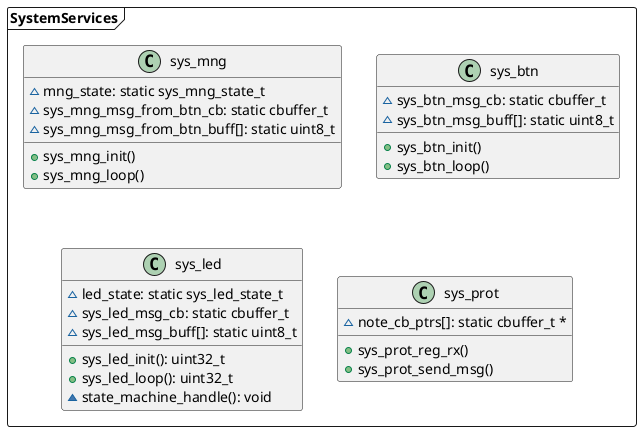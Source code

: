 @startuml

package SystemServices <<Frame>> {
  class sys_mng
  {
    ~mng_state: static sys_mng_state_t
    ~sys_mng_msg_from_btn_cb: static cbuffer_t
    ~sys_mng_msg_from_btn_buff[]: static uint8_t
    +sys_mng_init()
    +sys_mng_loop()
  }
  class sys_btn
  {
    ~sys_btn_msg_cb: static cbuffer_t
    ~sys_btn_msg_buff[]: static uint8_t
    +sys_btn_init()
    +sys_btn_loop()
  }
  class sys_led
  {
    ~led_state: static sys_led_state_t
    ~sys_led_msg_cb: static cbuffer_t
    ~sys_led_msg_buff[]: static uint8_t
    +sys_led_init(): uint32_t
    +sys_led_loop(): uint32_t
    ~state_machine_handle(): void
  }
  class sys_prot
  {
    ~note_cb_ptrs[]: static cbuffer_t *
    +sys_prot_reg_rx()
    +sys_prot_send_msg()
  }
}

@enduml